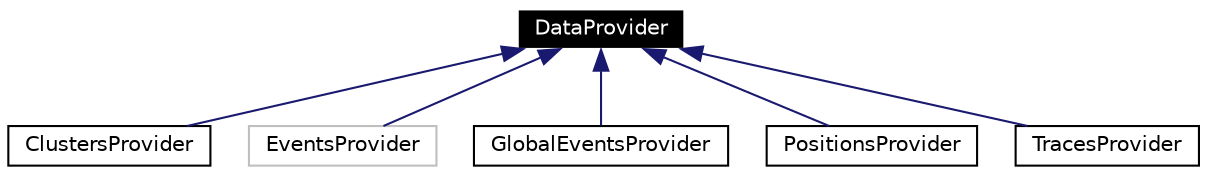 digraph G
{
  edge [fontname="Helvetica",fontsize=10,labelfontname="Helvetica",labelfontsize=10];
  node [fontname="Helvetica",fontsize=10,shape=record];
  Node1 [label="DataProvider",height=0.2,width=0.4,color="white", fillcolor="black", style="filled" fontcolor="white"];
  Node1 -> Node2 [dir=back,color="midnightblue",fontsize=10,style="solid",fontname="Helvetica"];
  Node2 [label="ClustersProvider",height=0.2,width=0.4,color="black", fillcolor="white", style="filled",URL="$classClustersProvider.html"];
  Node1 -> Node3 [dir=back,color="midnightblue",fontsize=10,style="solid",fontname="Helvetica"];
  Node3 [label="EventsProvider",height=0.2,width=0.4,color="grey75", fillcolor="white", style="filled"];
  Node1 -> Node4 [dir=back,color="midnightblue",fontsize=10,style="solid",fontname="Helvetica"];
  Node4 [label="GlobalEventsProvider",height=0.2,width=0.4,color="black", fillcolor="white", style="filled",URL="$classGlobalEventsProvider.html"];
  Node1 -> Node5 [dir=back,color="midnightblue",fontsize=10,style="solid",fontname="Helvetica"];
  Node5 [label="PositionsProvider",height=0.2,width=0.4,color="black", fillcolor="white", style="filled",URL="$classPositionsProvider.html"];
  Node1 -> Node6 [dir=back,color="midnightblue",fontsize=10,style="solid",fontname="Helvetica"];
  Node6 [label="TracesProvider",height=0.2,width=0.4,color="black", fillcolor="white", style="filled",URL="$classTracesProvider.html"];
}
